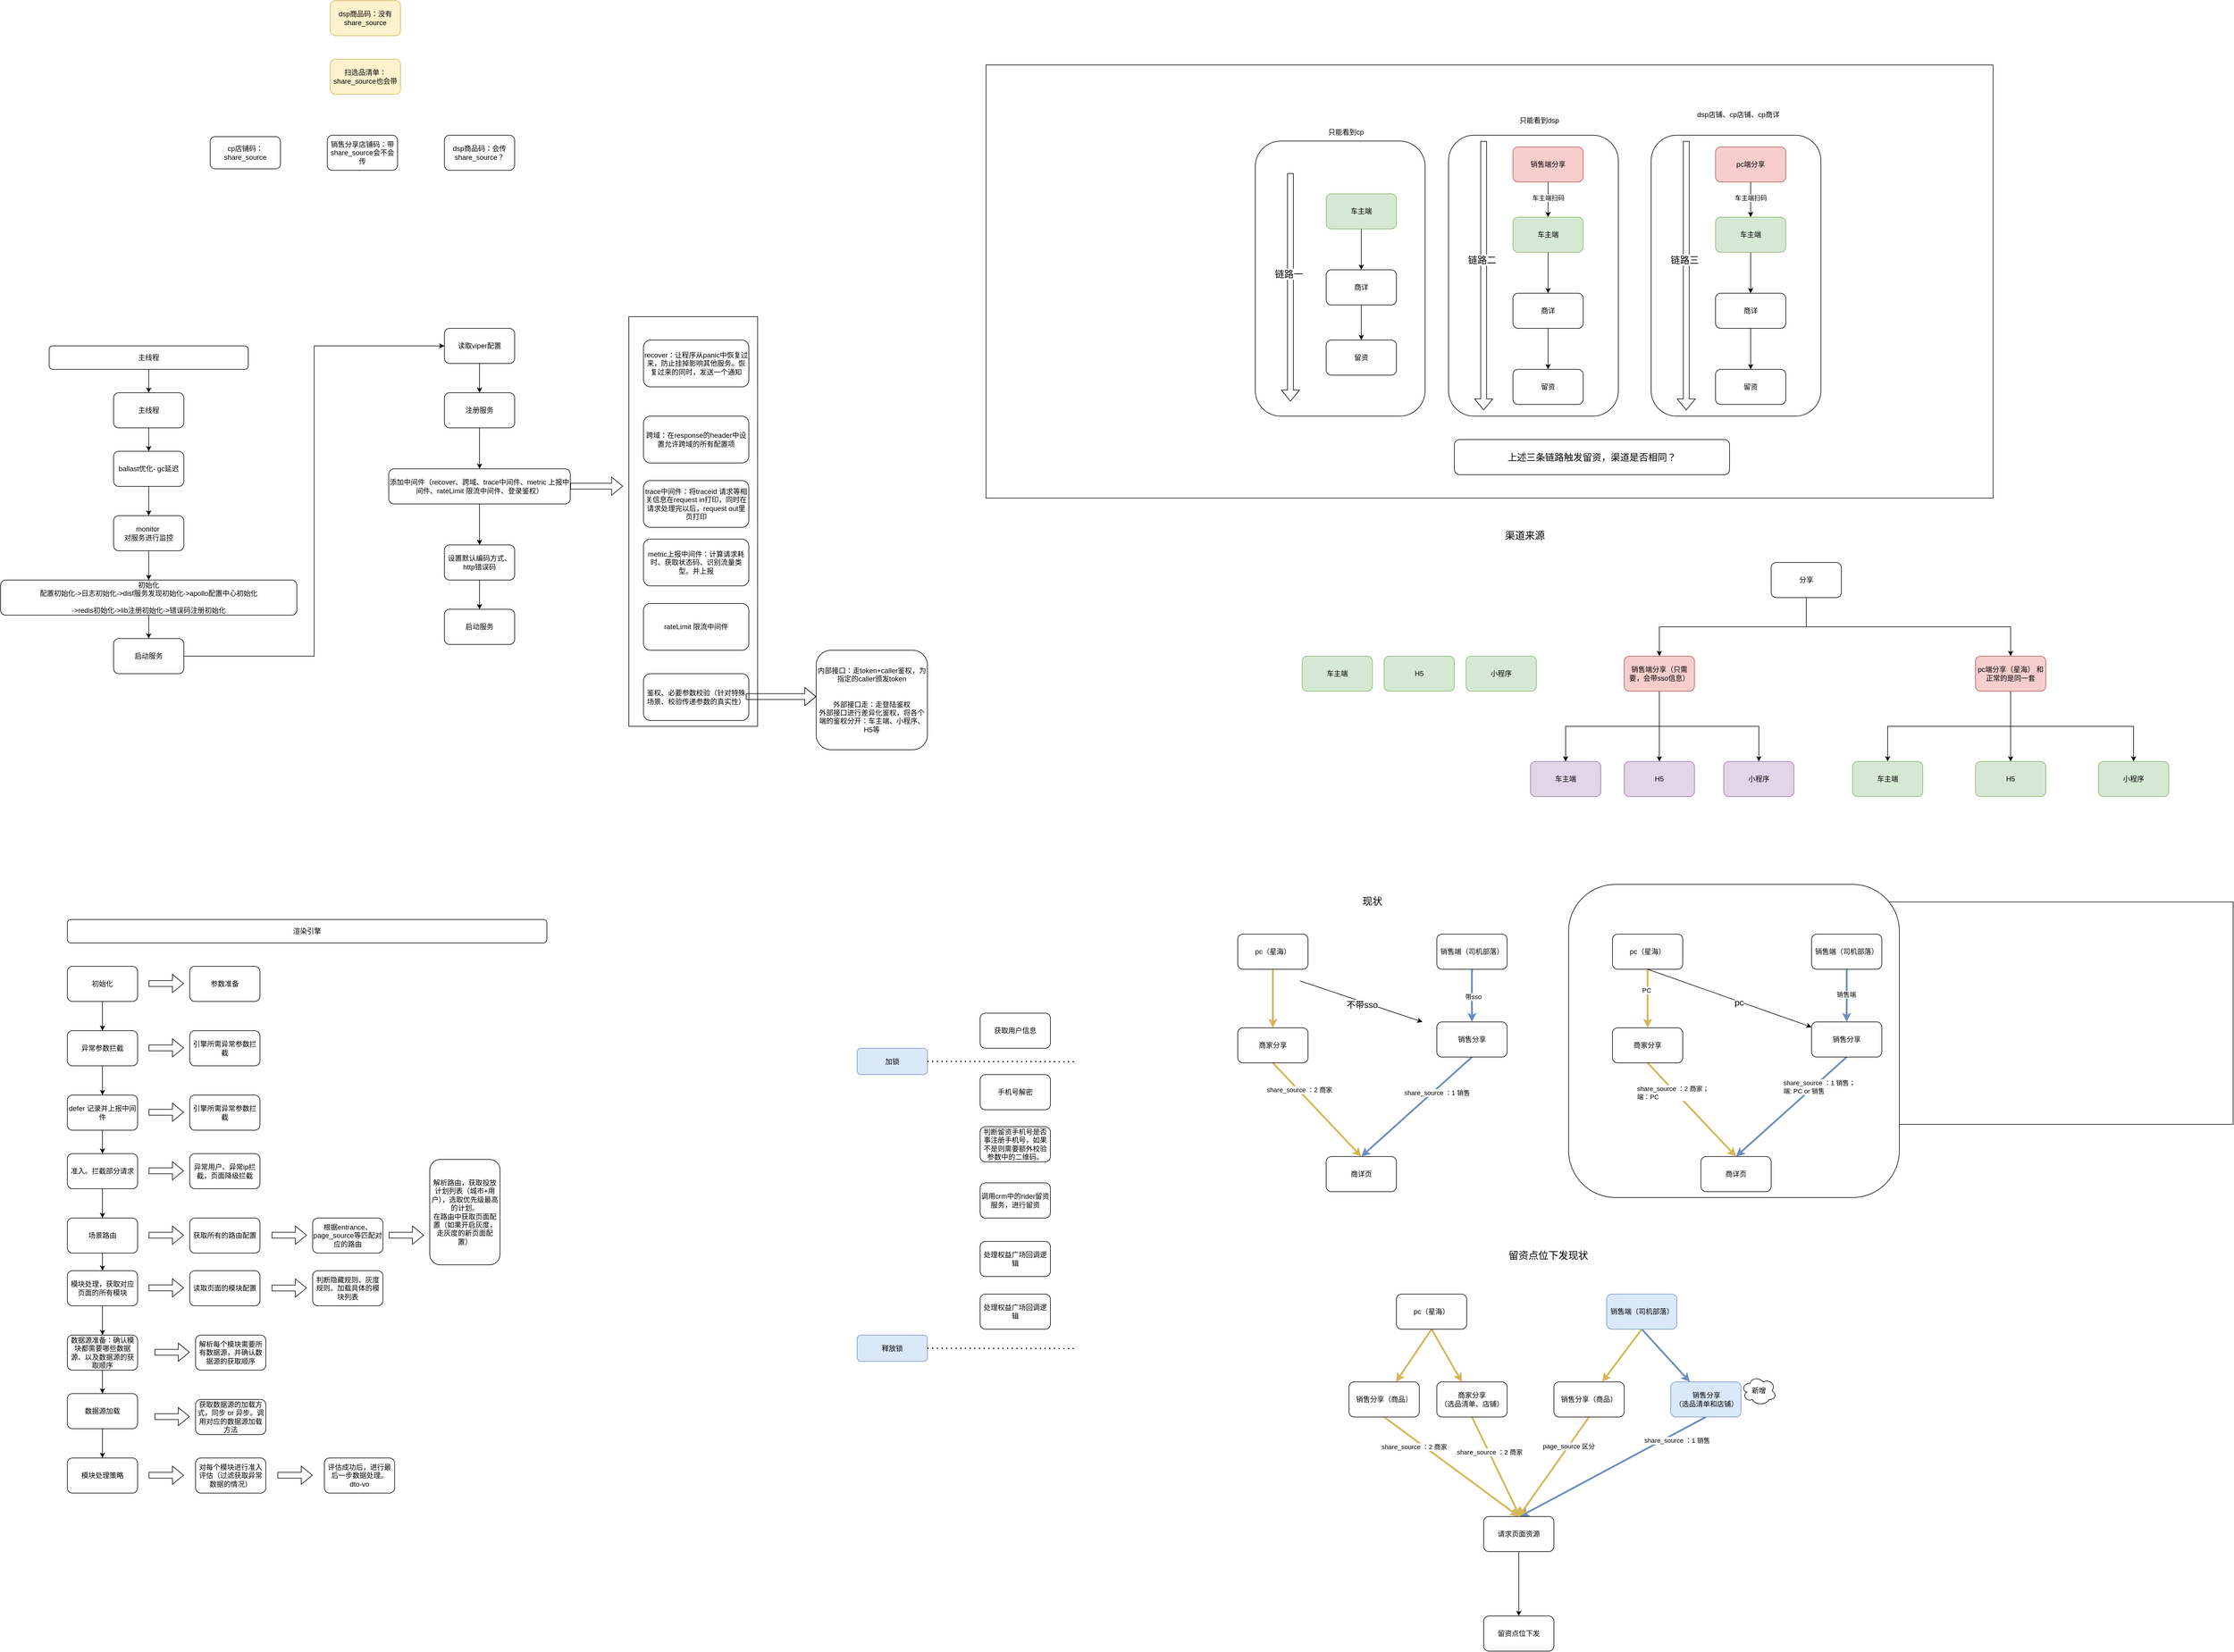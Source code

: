 <mxfile version="24.5.2" type="github">
  <diagram name="第 1 页" id="m2qNsplwGHYHztVNJcIK">
    <mxGraphModel dx="1140" dy="1892" grid="1" gridSize="10" guides="1" tooltips="1" connect="1" arrows="1" fold="1" page="1" pageScale="1" pageWidth="827" pageHeight="1169" math="0" shadow="0">
      <root>
        <mxCell id="0" />
        <mxCell id="1" parent="0" />
        <mxCell id="RBHkO7N98Kv7FP020_PO-78" value="" style="rounded=0;whiteSpace=wrap;html=1;" parent="1" vertex="1">
          <mxGeometry x="1900" y="-120" width="1720" height="740" as="geometry" />
        </mxCell>
        <mxCell id="RBHkO7N98Kv7FP020_PO-65" value="" style="rounded=1;whiteSpace=wrap;html=1;" parent="1" vertex="1">
          <mxGeometry x="2690" width="290" height="480" as="geometry" />
        </mxCell>
        <mxCell id="RBHkO7N98Kv7FP020_PO-64" value="" style="rounded=1;whiteSpace=wrap;html=1;" parent="1" vertex="1">
          <mxGeometry x="2360" y="10" width="290" height="470" as="geometry" />
        </mxCell>
        <mxCell id="RBHkO7N98Kv7FP020_PO-39" value="" style="rounded=0;whiteSpace=wrap;html=1;" parent="1" vertex="1">
          <mxGeometry x="2950" y="1310" width="1080" height="380" as="geometry" />
        </mxCell>
        <mxCell id="RBHkO7N98Kv7FP020_PO-33" value="" style="rounded=1;whiteSpace=wrap;html=1;" parent="1" vertex="1">
          <mxGeometry x="2895" y="1280" width="565" height="535" as="geometry" />
        </mxCell>
        <mxCell id="95k89rPFp5nztIDtfaFW-7" value="" style="rounded=0;whiteSpace=wrap;html=1;" parent="1" vertex="1">
          <mxGeometry x="1290" y="310" width="220" height="700" as="geometry" />
        </mxCell>
        <mxCell id="81ZPTf6w29WsHrpijZJo-10" style="edgeStyle=orthogonalEdgeStyle;rounded=0;orthogonalLoop=1;jettySize=auto;html=1;exitX=0.5;exitY=1;exitDx=0;exitDy=0;" parent="1" source="81ZPTf6w29WsHrpijZJo-3" target="81ZPTf6w29WsHrpijZJo-5" edge="1">
          <mxGeometry relative="1" as="geometry" />
        </mxCell>
        <mxCell id="81ZPTf6w29WsHrpijZJo-3" value="主线程" style="rounded=1;whiteSpace=wrap;html=1;" parent="1" vertex="1">
          <mxGeometry x="300" y="360" width="340" height="40" as="geometry" />
        </mxCell>
        <mxCell id="81ZPTf6w29WsHrpijZJo-12" style="edgeStyle=orthogonalEdgeStyle;rounded=0;orthogonalLoop=1;jettySize=auto;html=1;exitX=0.5;exitY=1;exitDx=0;exitDy=0;entryX=0.5;entryY=0;entryDx=0;entryDy=0;" parent="1" source="81ZPTf6w29WsHrpijZJo-4" target="81ZPTf6w29WsHrpijZJo-7" edge="1">
          <mxGeometry relative="1" as="geometry" />
        </mxCell>
        <mxCell id="81ZPTf6w29WsHrpijZJo-4" value="ballast优化- gc延迟" style="rounded=1;whiteSpace=wrap;html=1;" parent="1" vertex="1">
          <mxGeometry x="410" y="540" width="120" height="60" as="geometry" />
        </mxCell>
        <mxCell id="81ZPTf6w29WsHrpijZJo-11" style="edgeStyle=orthogonalEdgeStyle;rounded=0;orthogonalLoop=1;jettySize=auto;html=1;exitX=0.5;exitY=1;exitDx=0;exitDy=0;entryX=0.5;entryY=0;entryDx=0;entryDy=0;" parent="1" source="81ZPTf6w29WsHrpijZJo-5" target="81ZPTf6w29WsHrpijZJo-4" edge="1">
          <mxGeometry relative="1" as="geometry" />
        </mxCell>
        <mxCell id="81ZPTf6w29WsHrpijZJo-5" value="主线程" style="rounded=1;whiteSpace=wrap;html=1;" parent="1" vertex="1">
          <mxGeometry x="410" y="440" width="120" height="60" as="geometry" />
        </mxCell>
        <mxCell id="81ZPTf6w29WsHrpijZJo-19" style="edgeStyle=orthogonalEdgeStyle;rounded=0;orthogonalLoop=1;jettySize=auto;html=1;exitX=0.5;exitY=1;exitDx=0;exitDy=0;" parent="1" source="81ZPTf6w29WsHrpijZJo-6" target="81ZPTf6w29WsHrpijZJo-15" edge="1">
          <mxGeometry relative="1" as="geometry" />
        </mxCell>
        <mxCell id="81ZPTf6w29WsHrpijZJo-6" value="读取viper配置" style="rounded=1;whiteSpace=wrap;html=1;" parent="1" vertex="1">
          <mxGeometry x="975" y="330" width="120" height="60" as="geometry" />
        </mxCell>
        <mxCell id="81ZPTf6w29WsHrpijZJo-13" style="edgeStyle=orthogonalEdgeStyle;rounded=0;orthogonalLoop=1;jettySize=auto;html=1;exitX=0.5;exitY=1;exitDx=0;exitDy=0;entryX=0.5;entryY=0;entryDx=0;entryDy=0;" parent="1" source="81ZPTf6w29WsHrpijZJo-7" target="81ZPTf6w29WsHrpijZJo-8" edge="1">
          <mxGeometry relative="1" as="geometry" />
        </mxCell>
        <mxCell id="81ZPTf6w29WsHrpijZJo-7" value="monitor&amp;nbsp;&lt;div&gt;对服务进行监控&lt;/div&gt;" style="rounded=1;whiteSpace=wrap;html=1;" parent="1" vertex="1">
          <mxGeometry x="410" y="650" width="120" height="60" as="geometry" />
        </mxCell>
        <mxCell id="81ZPTf6w29WsHrpijZJo-14" style="edgeStyle=orthogonalEdgeStyle;rounded=0;orthogonalLoop=1;jettySize=auto;html=1;exitX=0.5;exitY=1;exitDx=0;exitDy=0;" parent="1" source="81ZPTf6w29WsHrpijZJo-8" target="81ZPTf6w29WsHrpijZJo-9" edge="1">
          <mxGeometry relative="1" as="geometry" />
        </mxCell>
        <mxCell id="81ZPTf6w29WsHrpijZJo-8" value="初始化&lt;div&gt;&lt;div&gt;配置初始化-&amp;gt;日志初始化-&amp;gt;disf服务发现初始化-&amp;gt;apollo配置中心初始化&lt;/div&gt;&lt;div&gt;&amp;nbsp; &amp;nbsp;&amp;nbsp;&lt;/div&gt;&lt;div&gt;-&amp;gt;redis初始化-&amp;gt;lib注册初始化-&amp;gt;错误码注册初始化&lt;/div&gt;&lt;/div&gt;" style="rounded=1;whiteSpace=wrap;html=1;" parent="1" vertex="1">
          <mxGeometry x="217" y="760" width="506" height="60" as="geometry" />
        </mxCell>
        <mxCell id="81ZPTf6w29WsHrpijZJo-18" style="rounded=0;orthogonalLoop=1;jettySize=auto;html=1;exitX=1;exitY=0.5;exitDx=0;exitDy=0;entryX=0;entryY=0.5;entryDx=0;entryDy=0;edgeStyle=orthogonalEdgeStyle;" parent="1" source="81ZPTf6w29WsHrpijZJo-9" target="81ZPTf6w29WsHrpijZJo-6" edge="1">
          <mxGeometry relative="1" as="geometry" />
        </mxCell>
        <mxCell id="81ZPTf6w29WsHrpijZJo-9" value="启动服务" style="rounded=1;whiteSpace=wrap;html=1;" parent="1" vertex="1">
          <mxGeometry x="410" y="860" width="120" height="60" as="geometry" />
        </mxCell>
        <mxCell id="81ZPTf6w29WsHrpijZJo-20" style="edgeStyle=orthogonalEdgeStyle;rounded=0;orthogonalLoop=1;jettySize=auto;html=1;exitX=0.5;exitY=1;exitDx=0;exitDy=0;" parent="1" source="81ZPTf6w29WsHrpijZJo-15" target="81ZPTf6w29WsHrpijZJo-16" edge="1">
          <mxGeometry relative="1" as="geometry" />
        </mxCell>
        <mxCell id="81ZPTf6w29WsHrpijZJo-15" value="注册服务" style="rounded=1;whiteSpace=wrap;html=1;" parent="1" vertex="1">
          <mxGeometry x="975" y="440" width="120" height="60" as="geometry" />
        </mxCell>
        <mxCell id="81ZPTf6w29WsHrpijZJo-21" style="edgeStyle=orthogonalEdgeStyle;rounded=0;orthogonalLoop=1;jettySize=auto;html=1;exitX=0.5;exitY=1;exitDx=0;exitDy=0;entryX=0.5;entryY=0;entryDx=0;entryDy=0;" parent="1" source="81ZPTf6w29WsHrpijZJo-16" target="81ZPTf6w29WsHrpijZJo-17" edge="1">
          <mxGeometry relative="1" as="geometry" />
        </mxCell>
        <mxCell id="81ZPTf6w29WsHrpijZJo-16" value="添加中间件（recover、跨域、trace中间件、metric 上报中间件、rateLimit 限流中间件、登录鉴权）" style="rounded=1;whiteSpace=wrap;html=1;" parent="1" vertex="1">
          <mxGeometry x="880" y="570" width="310" height="60" as="geometry" />
        </mxCell>
        <mxCell id="gUGXTbBGe3uuQuenIkA3-2" style="edgeStyle=orthogonalEdgeStyle;rounded=0;orthogonalLoop=1;jettySize=auto;html=1;exitX=0.5;exitY=1;exitDx=0;exitDy=0;" parent="1" source="81ZPTf6w29WsHrpijZJo-17" target="gUGXTbBGe3uuQuenIkA3-1" edge="1">
          <mxGeometry relative="1" as="geometry" />
        </mxCell>
        <mxCell id="81ZPTf6w29WsHrpijZJo-17" value="设置默认编码方式、http错误码" style="rounded=1;whiteSpace=wrap;html=1;" parent="1" vertex="1">
          <mxGeometry x="975" y="700" width="120" height="60" as="geometry" />
        </mxCell>
        <mxCell id="gUGXTbBGe3uuQuenIkA3-1" value="启动服务" style="rounded=1;whiteSpace=wrap;html=1;" parent="1" vertex="1">
          <mxGeometry x="975" y="810" width="120" height="60" as="geometry" />
        </mxCell>
        <mxCell id="gUGXTbBGe3uuQuenIkA3-3" value="渲染引擎" style="rounded=1;whiteSpace=wrap;html=1;" parent="1" vertex="1">
          <mxGeometry x="331" y="1340" width="819" height="40" as="geometry" />
        </mxCell>
        <mxCell id="gUGXTbBGe3uuQuenIkA3-8" value="" style="shape=flexArrow;endArrow=classic;html=1;rounded=0;" parent="1" edge="1">
          <mxGeometry width="50" height="50" relative="1" as="geometry">
            <mxPoint x="1190" y="599.58" as="sourcePoint" />
            <mxPoint x="1280" y="599.58" as="targetPoint" />
          </mxGeometry>
        </mxCell>
        <mxCell id="gUGXTbBGe3uuQuenIkA3-9" value="recover：让程序从panic中恢复过来，防止挂掉影响其他服务。恢复过来的同时，发送一个通知" style="rounded=1;whiteSpace=wrap;html=1;" parent="1" vertex="1">
          <mxGeometry x="1315" y="350" width="180" height="80" as="geometry" />
        </mxCell>
        <mxCell id="gUGXTbBGe3uuQuenIkA3-10" value="trace中间件：将traceid 请求等相关信息在request in打印，同时在请求处理完以后，request out里页打印" style="rounded=1;whiteSpace=wrap;html=1;" parent="1" vertex="1">
          <mxGeometry x="1315" y="590" width="180" height="80" as="geometry" />
        </mxCell>
        <mxCell id="gUGXTbBGe3uuQuenIkA3-11" value="跨域：在response的header中设置允许跨域的所有配置项" style="rounded=1;whiteSpace=wrap;html=1;" parent="1" vertex="1">
          <mxGeometry x="1315" y="480" width="180" height="80" as="geometry" />
        </mxCell>
        <mxCell id="95k89rPFp5nztIDtfaFW-2" value="metric上报中间件：计算请求耗时、获取状态码、识别流量类型。并上报" style="rounded=1;whiteSpace=wrap;html=1;" parent="1" vertex="1">
          <mxGeometry x="1315" y="690" width="180" height="80" as="geometry" />
        </mxCell>
        <mxCell id="95k89rPFp5nztIDtfaFW-3" value="rateLimit 限流中间件" style="rounded=1;whiteSpace=wrap;html=1;" parent="1" vertex="1">
          <mxGeometry x="1315" y="800" width="180" height="80" as="geometry" />
        </mxCell>
        <mxCell id="95k89rPFp5nztIDtfaFW-4" value="鉴权、必要参数校验（针对特殊场景、校验传递参数的真实性）" style="rounded=1;whiteSpace=wrap;html=1;" parent="1" vertex="1">
          <mxGeometry x="1315" y="920" width="180" height="80" as="geometry" />
        </mxCell>
        <mxCell id="95k89rPFp5nztIDtfaFW-5" value="" style="shape=flexArrow;endArrow=classic;html=1;rounded=0;" parent="1" edge="1">
          <mxGeometry width="50" height="50" relative="1" as="geometry">
            <mxPoint x="1490" y="959.17" as="sourcePoint" />
            <mxPoint x="1610" y="959.17" as="targetPoint" />
            <Array as="points">
              <mxPoint x="1505" y="959.17" />
            </Array>
          </mxGeometry>
        </mxCell>
        <mxCell id="95k89rPFp5nztIDtfaFW-6" value="内部接口：走token+caller鉴权，为指定的caller颁发token&lt;div&gt;&lt;span style=&quot;background-color: initial;&quot;&gt;&lt;br&gt;&lt;/span&gt;&lt;/div&gt;&lt;div&gt;&lt;span style=&quot;background-color: initial;&quot;&gt;&lt;br&gt;&lt;/span&gt;&lt;/div&gt;&lt;div&gt;&lt;span style=&quot;background-color: initial;&quot;&gt;外部接口走：走登陆鉴权&lt;/span&gt;&lt;div&gt;外部接口进行差异化鉴权，将各个端的鉴权分开：车主端、小程序、H5等&lt;/div&gt;&lt;/div&gt;" style="rounded=1;whiteSpace=wrap;html=1;" parent="1" vertex="1">
          <mxGeometry x="1610" y="880" width="190" height="170" as="geometry" />
        </mxCell>
        <mxCell id="95k89rPFp5nztIDtfaFW-16" style="edgeStyle=orthogonalEdgeStyle;rounded=0;orthogonalLoop=1;jettySize=auto;html=1;exitX=0.5;exitY=1;exitDx=0;exitDy=0;" parent="1" source="95k89rPFp5nztIDtfaFW-9" target="95k89rPFp5nztIDtfaFW-10" edge="1">
          <mxGeometry relative="1" as="geometry" />
        </mxCell>
        <mxCell id="95k89rPFp5nztIDtfaFW-9" value="初始化" style="rounded=1;whiteSpace=wrap;html=1;" parent="1" vertex="1">
          <mxGeometry x="331" y="1420" width="120" height="60" as="geometry" />
        </mxCell>
        <mxCell id="95k89rPFp5nztIDtfaFW-17" style="edgeStyle=orthogonalEdgeStyle;rounded=0;orthogonalLoop=1;jettySize=auto;html=1;exitX=0.5;exitY=1;exitDx=0;exitDy=0;" parent="1" source="95k89rPFp5nztIDtfaFW-10" target="95k89rPFp5nztIDtfaFW-11" edge="1">
          <mxGeometry relative="1" as="geometry" />
        </mxCell>
        <mxCell id="95k89rPFp5nztIDtfaFW-10" value="异常参数拦截" style="rounded=1;whiteSpace=wrap;html=1;" parent="1" vertex="1">
          <mxGeometry x="331" y="1530" width="120" height="60" as="geometry" />
        </mxCell>
        <mxCell id="95k89rPFp5nztIDtfaFW-18" style="edgeStyle=orthogonalEdgeStyle;rounded=0;orthogonalLoop=1;jettySize=auto;html=1;exitX=0.5;exitY=1;exitDx=0;exitDy=0;" parent="1" source="95k89rPFp5nztIDtfaFW-11" target="95k89rPFp5nztIDtfaFW-12" edge="1">
          <mxGeometry relative="1" as="geometry" />
        </mxCell>
        <mxCell id="95k89rPFp5nztIDtfaFW-11" value="defer 记录并上报中间件" style="rounded=1;whiteSpace=wrap;html=1;" parent="1" vertex="1">
          <mxGeometry x="331" y="1640" width="120" height="60" as="geometry" />
        </mxCell>
        <mxCell id="95k89rPFp5nztIDtfaFW-19" style="edgeStyle=orthogonalEdgeStyle;rounded=0;orthogonalLoop=1;jettySize=auto;html=1;exitX=0.5;exitY=1;exitDx=0;exitDy=0;" parent="1" source="95k89rPFp5nztIDtfaFW-12" target="95k89rPFp5nztIDtfaFW-13" edge="1">
          <mxGeometry relative="1" as="geometry" />
        </mxCell>
        <mxCell id="95k89rPFp5nztIDtfaFW-12" value="准入。拦截部分请求&lt;span style=&quot;color: rgba(0, 0, 0, 0); font-family: monospace; font-size: 0px; text-align: start; text-wrap: nowrap;&quot;&gt;%3CmxGraphModel%3E%3Croot%3E%3CmxCell%20id%3D%220%22%2F%3E%3CmxCell%20id%3D%221%22%20parent%3D%220%22%2F%3E%3CmxCell%20id%3D%222%22%20value%3D%22defer%20%E8%AE%B0%E5%BD%95%E5%B9%B6%E4%B8%8A%E6%8A%A5%E4%B8%AD%E9%97%B4%E4%BB%B6%22%20style%3D%22rounded%3D1%3BwhiteSpace%3Dwrap%3Bhtml%3D1%3B%22%20vertex%3D%221%22%20parent%3D%221%22%3E%3CmxGeometry%20x%3D%22680%22%20y%3D%221420%22%20width%3D%22120%22%20height%3D%2260%22%20as%3D%22geometry%22%2F%3E%3C%2FmxCell%3E%3C%2Froot%3E%3C%2FmxGraphModel%3E&lt;/span&gt;" style="rounded=1;whiteSpace=wrap;html=1;" parent="1" vertex="1">
          <mxGeometry x="331" y="1740" width="120" height="60" as="geometry" />
        </mxCell>
        <mxCell id="95k89rPFp5nztIDtfaFW-20" style="edgeStyle=orthogonalEdgeStyle;rounded=0;orthogonalLoop=1;jettySize=auto;html=1;exitX=0.5;exitY=1;exitDx=0;exitDy=0;" parent="1" source="95k89rPFp5nztIDtfaFW-13" target="95k89rPFp5nztIDtfaFW-14" edge="1">
          <mxGeometry relative="1" as="geometry" />
        </mxCell>
        <mxCell id="95k89rPFp5nztIDtfaFW-13" value="场景路由" style="rounded=1;whiteSpace=wrap;html=1;" parent="1" vertex="1">
          <mxGeometry x="331" y="1850" width="120" height="60" as="geometry" />
        </mxCell>
        <mxCell id="95k89rPFp5nztIDtfaFW-21" style="edgeStyle=orthogonalEdgeStyle;rounded=0;orthogonalLoop=1;jettySize=auto;html=1;exitX=0.5;exitY=1;exitDx=0;exitDy=0;" parent="1" source="95k89rPFp5nztIDtfaFW-14" target="95k89rPFp5nztIDtfaFW-22" edge="1">
          <mxGeometry relative="1" as="geometry">
            <mxPoint x="391.0" y="2050" as="targetPoint" />
          </mxGeometry>
        </mxCell>
        <mxCell id="95k89rPFp5nztIDtfaFW-14" value="模块处理，获取对应页面的所有模块" style="rounded=1;whiteSpace=wrap;html=1;" parent="1" vertex="1">
          <mxGeometry x="331" y="1940" width="120" height="60" as="geometry" />
        </mxCell>
        <mxCell id="95k89rPFp5nztIDtfaFW-25" style="edgeStyle=orthogonalEdgeStyle;rounded=0;orthogonalLoop=1;jettySize=auto;html=1;exitX=0.5;exitY=1;exitDx=0;exitDy=0;" parent="1" source="95k89rPFp5nztIDtfaFW-22" target="95k89rPFp5nztIDtfaFW-24" edge="1">
          <mxGeometry relative="1" as="geometry" />
        </mxCell>
        <mxCell id="95k89rPFp5nztIDtfaFW-22" value="数据源准备：确认模块都需要哪些数据源、以及数据源的获取顺序" style="rounded=1;whiteSpace=wrap;html=1;" parent="1" vertex="1">
          <mxGeometry x="331" y="2050" width="120" height="60" as="geometry" />
        </mxCell>
        <mxCell id="95k89rPFp5nztIDtfaFW-27" style="edgeStyle=orthogonalEdgeStyle;rounded=0;orthogonalLoop=1;jettySize=auto;html=1;exitX=0.5;exitY=1;exitDx=0;exitDy=0;" parent="1" source="95k89rPFp5nztIDtfaFW-24" target="95k89rPFp5nztIDtfaFW-26" edge="1">
          <mxGeometry relative="1" as="geometry" />
        </mxCell>
        <mxCell id="95k89rPFp5nztIDtfaFW-24" value="数据源加载" style="rounded=1;whiteSpace=wrap;html=1;" parent="1" vertex="1">
          <mxGeometry x="331" y="2150" width="120" height="60" as="geometry" />
        </mxCell>
        <mxCell id="95k89rPFp5nztIDtfaFW-26" value="模块处理策略" style="rounded=1;whiteSpace=wrap;html=1;" parent="1" vertex="1">
          <mxGeometry x="331" y="2260" width="120" height="60" as="geometry" />
        </mxCell>
        <mxCell id="95k89rPFp5nztIDtfaFW-29" value="" style="shape=flexArrow;endArrow=classic;html=1;rounded=0;" parent="1" edge="1">
          <mxGeometry width="50" height="50" relative="1" as="geometry">
            <mxPoint x="470" y="1449.33" as="sourcePoint" />
            <mxPoint x="530" y="1449.33" as="targetPoint" />
          </mxGeometry>
        </mxCell>
        <mxCell id="95k89rPFp5nztIDtfaFW-30" value="参数准备" style="rounded=1;whiteSpace=wrap;html=1;" parent="1" vertex="1">
          <mxGeometry x="540" y="1420" width="120" height="60" as="geometry" />
        </mxCell>
        <mxCell id="95k89rPFp5nztIDtfaFW-31" value="" style="shape=flexArrow;endArrow=classic;html=1;rounded=0;" parent="1" edge="1">
          <mxGeometry width="50" height="50" relative="1" as="geometry">
            <mxPoint x="470" y="1559.33" as="sourcePoint" />
            <mxPoint x="530" y="1559.33" as="targetPoint" />
          </mxGeometry>
        </mxCell>
        <mxCell id="95k89rPFp5nztIDtfaFW-32" value="引擎所需异常参数拦截" style="rounded=1;whiteSpace=wrap;html=1;" parent="1" vertex="1">
          <mxGeometry x="540" y="1530" width="120" height="60" as="geometry" />
        </mxCell>
        <mxCell id="95k89rPFp5nztIDtfaFW-33" value="" style="shape=flexArrow;endArrow=classic;html=1;rounded=0;" parent="1" edge="1">
          <mxGeometry width="50" height="50" relative="1" as="geometry">
            <mxPoint x="470" y="1669.33" as="sourcePoint" />
            <mxPoint x="530" y="1669.33" as="targetPoint" />
          </mxGeometry>
        </mxCell>
        <mxCell id="95k89rPFp5nztIDtfaFW-34" value="引擎所需异常参数拦截" style="rounded=1;whiteSpace=wrap;html=1;" parent="1" vertex="1">
          <mxGeometry x="540" y="1640" width="120" height="60" as="geometry" />
        </mxCell>
        <mxCell id="95k89rPFp5nztIDtfaFW-35" value="" style="shape=flexArrow;endArrow=classic;html=1;rounded=0;" parent="1" edge="1">
          <mxGeometry width="50" height="50" relative="1" as="geometry">
            <mxPoint x="470" y="1769.33" as="sourcePoint" />
            <mxPoint x="530" y="1769.33" as="targetPoint" />
          </mxGeometry>
        </mxCell>
        <mxCell id="95k89rPFp5nztIDtfaFW-36" value="异常用户、异常ip拦截，页面降级拦截" style="rounded=1;whiteSpace=wrap;html=1;" parent="1" vertex="1">
          <mxGeometry x="540" y="1740" width="120" height="60" as="geometry" />
        </mxCell>
        <mxCell id="95k89rPFp5nztIDtfaFW-38" value="" style="shape=flexArrow;endArrow=classic;html=1;rounded=0;" parent="1" edge="1">
          <mxGeometry width="50" height="50" relative="1" as="geometry">
            <mxPoint x="470" y="1879.33" as="sourcePoint" />
            <mxPoint x="530" y="1879.33" as="targetPoint" />
          </mxGeometry>
        </mxCell>
        <mxCell id="95k89rPFp5nztIDtfaFW-39" value="获取所有的路由配置" style="rounded=1;whiteSpace=wrap;html=1;" parent="1" vertex="1">
          <mxGeometry x="540" y="1850" width="120" height="60" as="geometry" />
        </mxCell>
        <mxCell id="95k89rPFp5nztIDtfaFW-41" value="" style="shape=flexArrow;endArrow=classic;html=1;rounded=0;" parent="1" edge="1">
          <mxGeometry width="50" height="50" relative="1" as="geometry">
            <mxPoint x="680" y="1879.33" as="sourcePoint" />
            <mxPoint x="740" y="1879.33" as="targetPoint" />
          </mxGeometry>
        </mxCell>
        <mxCell id="95k89rPFp5nztIDtfaFW-42" value="根据entrance、page_source等匹配对应的路由" style="rounded=1;whiteSpace=wrap;html=1;" parent="1" vertex="1">
          <mxGeometry x="750" y="1850" width="120" height="60" as="geometry" />
        </mxCell>
        <mxCell id="95k89rPFp5nztIDtfaFW-44" value="" style="shape=flexArrow;endArrow=classic;html=1;rounded=0;" parent="1" edge="1">
          <mxGeometry width="50" height="50" relative="1" as="geometry">
            <mxPoint x="880" y="1879.33" as="sourcePoint" />
            <mxPoint x="940" y="1879.33" as="targetPoint" />
          </mxGeometry>
        </mxCell>
        <mxCell id="95k89rPFp5nztIDtfaFW-45" value="解析路由，获取投放计划列表（城市+用户），选取优先级最高的计划。&lt;div&gt;在路由中获取页面配置（如果开启灰度，走灰度的新页面配置）&lt;br&gt;&lt;/div&gt;" style="rounded=1;whiteSpace=wrap;html=1;" parent="1" vertex="1">
          <mxGeometry x="950" y="1750" width="120" height="180" as="geometry" />
        </mxCell>
        <mxCell id="95k89rPFp5nztIDtfaFW-48" value="" style="shape=flexArrow;endArrow=classic;html=1;rounded=0;" parent="1" edge="1">
          <mxGeometry width="50" height="50" relative="1" as="geometry">
            <mxPoint x="470" y="1969.33" as="sourcePoint" />
            <mxPoint x="530" y="1969.33" as="targetPoint" />
          </mxGeometry>
        </mxCell>
        <mxCell id="95k89rPFp5nztIDtfaFW-49" value="读取页面的模块配置" style="rounded=1;whiteSpace=wrap;html=1;" parent="1" vertex="1">
          <mxGeometry x="540" y="1940" width="120" height="60" as="geometry" />
        </mxCell>
        <mxCell id="95k89rPFp5nztIDtfaFW-50" value="判断隐藏规则、灰度规则。加载具体的模块列表" style="rounded=1;whiteSpace=wrap;html=1;" parent="1" vertex="1">
          <mxGeometry x="750" y="1940" width="120" height="60" as="geometry" />
        </mxCell>
        <mxCell id="95k89rPFp5nztIDtfaFW-51" value="" style="shape=flexArrow;endArrow=classic;html=1;rounded=0;" parent="1" edge="1">
          <mxGeometry width="50" height="50" relative="1" as="geometry">
            <mxPoint x="680" y="1969.62" as="sourcePoint" />
            <mxPoint x="740" y="1969.62" as="targetPoint" />
          </mxGeometry>
        </mxCell>
        <mxCell id="95k89rPFp5nztIDtfaFW-54" value="" style="shape=flexArrow;endArrow=classic;html=1;rounded=0;" parent="1" edge="1">
          <mxGeometry width="50" height="50" relative="1" as="geometry">
            <mxPoint x="480" y="2079.33" as="sourcePoint" />
            <mxPoint x="540" y="2079.33" as="targetPoint" />
          </mxGeometry>
        </mxCell>
        <mxCell id="95k89rPFp5nztIDtfaFW-55" value="解析每个模块需要所有数据源，并确认数据源的获取顺序" style="rounded=1;whiteSpace=wrap;html=1;" parent="1" vertex="1">
          <mxGeometry x="550" y="2050" width="120" height="60" as="geometry" />
        </mxCell>
        <mxCell id="95k89rPFp5nztIDtfaFW-57" value="" style="shape=flexArrow;endArrow=classic;html=1;rounded=0;" parent="1" edge="1">
          <mxGeometry width="50" height="50" relative="1" as="geometry">
            <mxPoint x="480" y="2189.33" as="sourcePoint" />
            <mxPoint x="540" y="2189.33" as="targetPoint" />
          </mxGeometry>
        </mxCell>
        <mxCell id="95k89rPFp5nztIDtfaFW-58" value="获取数据源的加载方式，同步 or 异步。调用对应的数据源加载方法" style="rounded=1;whiteSpace=wrap;html=1;" parent="1" vertex="1">
          <mxGeometry x="550" y="2160" width="120" height="60" as="geometry" />
        </mxCell>
        <mxCell id="95k89rPFp5nztIDtfaFW-59" value="对每个模块进行准入评估（过滤获取异常数据的情况）" style="rounded=1;whiteSpace=wrap;html=1;" parent="1" vertex="1">
          <mxGeometry x="550" y="2260" width="120" height="60" as="geometry" />
        </mxCell>
        <mxCell id="95k89rPFp5nztIDtfaFW-60" value="" style="shape=flexArrow;endArrow=classic;html=1;rounded=0;" parent="1" edge="1">
          <mxGeometry width="50" height="50" relative="1" as="geometry">
            <mxPoint x="470" y="2289.47" as="sourcePoint" />
            <mxPoint x="530" y="2289.47" as="targetPoint" />
          </mxGeometry>
        </mxCell>
        <mxCell id="95k89rPFp5nztIDtfaFW-61" value="评估成功后，进行最后一步数据处理。&lt;div&gt;dto-vo&lt;/div&gt;" style="rounded=1;whiteSpace=wrap;html=1;" parent="1" vertex="1">
          <mxGeometry x="770" y="2260" width="120" height="60" as="geometry" />
        </mxCell>
        <mxCell id="95k89rPFp5nztIDtfaFW-62" value="" style="shape=flexArrow;endArrow=classic;html=1;rounded=0;" parent="1" edge="1">
          <mxGeometry width="50" height="50" relative="1" as="geometry">
            <mxPoint x="690" y="2289.47" as="sourcePoint" />
            <mxPoint x="750" y="2289.47" as="targetPoint" />
          </mxGeometry>
        </mxCell>
        <mxCell id="RKi0RXdLV3BBvAYUonXw-1" value="获取用户信息" style="rounded=1;whiteSpace=wrap;html=1;" parent="1" vertex="1">
          <mxGeometry x="1890" y="1500" width="120" height="60" as="geometry" />
        </mxCell>
        <mxCell id="RKi0RXdLV3BBvAYUonXw-2" value="加锁" style="rounded=1;whiteSpace=wrap;html=1;fillColor=#dae8fc;strokeColor=#6c8ebf;" parent="1" vertex="1">
          <mxGeometry x="1680" y="1560" width="120" height="45" as="geometry" />
        </mxCell>
        <mxCell id="RKi0RXdLV3BBvAYUonXw-3" value="手机号解密" style="rounded=1;whiteSpace=wrap;html=1;" parent="1" vertex="1">
          <mxGeometry x="1890" y="1605" width="120" height="60" as="geometry" />
        </mxCell>
        <mxCell id="RKi0RXdLV3BBvAYUonXw-4" value="" style="endArrow=none;dashed=1;html=1;dashPattern=1 3;strokeWidth=2;rounded=0;exitX=1;exitY=0.5;exitDx=0;exitDy=0;" parent="1" source="RKi0RXdLV3BBvAYUonXw-2" edge="1">
          <mxGeometry width="50" height="50" relative="1" as="geometry">
            <mxPoint x="1800" y="1705" as="sourcePoint" />
            <mxPoint x="2050" y="1583" as="targetPoint" />
          </mxGeometry>
        </mxCell>
        <mxCell id="RKi0RXdLV3BBvAYUonXw-5" value="判断留资手机号是否事注册手机号，如果不是则需要额外校验参数中的二维码。" style="rounded=1;whiteSpace=wrap;html=1;" parent="1" vertex="1">
          <mxGeometry x="1890" y="1694" width="120" height="60" as="geometry" />
        </mxCell>
        <mxCell id="RKi0RXdLV3BBvAYUonXw-6" value="调用crm中的rider留资服务，进行留资" style="rounded=1;whiteSpace=wrap;html=1;" parent="1" vertex="1">
          <mxGeometry x="1890" y="1790" width="120" height="60" as="geometry" />
        </mxCell>
        <mxCell id="RKi0RXdLV3BBvAYUonXw-7" value="处理权益广场回调逻辑" style="rounded=1;whiteSpace=wrap;html=1;" parent="1" vertex="1">
          <mxGeometry x="1890" y="1890" width="120" height="60" as="geometry" />
        </mxCell>
        <mxCell id="RKi0RXdLV3BBvAYUonXw-8" value="释放锁" style="rounded=1;whiteSpace=wrap;html=1;fillColor=#dae8fc;strokeColor=#6c8ebf;" parent="1" vertex="1">
          <mxGeometry x="1680" y="2050" width="120" height="45" as="geometry" />
        </mxCell>
        <mxCell id="RKi0RXdLV3BBvAYUonXw-9" value="" style="endArrow=none;dashed=1;html=1;dashPattern=1 3;strokeWidth=2;rounded=0;exitX=1;exitY=0.5;exitDx=0;exitDy=0;" parent="1" source="RKi0RXdLV3BBvAYUonXw-8" edge="1">
          <mxGeometry width="50" height="50" relative="1" as="geometry">
            <mxPoint x="1800" y="2195" as="sourcePoint" />
            <mxPoint x="2050" y="2073" as="targetPoint" />
          </mxGeometry>
        </mxCell>
        <mxCell id="RKi0RXdLV3BBvAYUonXw-10" value="处理权益广场回调逻辑" style="rounded=1;whiteSpace=wrap;html=1;" parent="1" vertex="1">
          <mxGeometry x="1890" y="1980" width="120" height="60" as="geometry" />
        </mxCell>
        <mxCell id="RBHkO7N98Kv7FP020_PO-2" value="商详页" style="rounded=1;whiteSpace=wrap;html=1;" parent="1" vertex="1">
          <mxGeometry x="2481" y="1745" width="120" height="60" as="geometry" />
        </mxCell>
        <mxCell id="RBHkO7N98Kv7FP020_PO-11" style="rounded=0;orthogonalLoop=1;jettySize=auto;html=1;exitX=0.5;exitY=1;exitDx=0;exitDy=0;entryX=0.5;entryY=0;entryDx=0;entryDy=0;strokeWidth=3;fillColor=#fff2cc;strokeColor=#d6b656;" parent="1" source="RBHkO7N98Kv7FP020_PO-4" target="RBHkO7N98Kv7FP020_PO-2" edge="1">
          <mxGeometry relative="1" as="geometry" />
        </mxCell>
        <mxCell id="RBHkO7N98Kv7FP020_PO-13" value="share_source ：2 商家" style="edgeLabel;html=1;align=center;verticalAlign=middle;resizable=0;points=[];" parent="RBHkO7N98Kv7FP020_PO-11" vertex="1" connectable="0">
          <mxGeometry x="-0.425" y="1" relative="1" as="geometry">
            <mxPoint as="offset" />
          </mxGeometry>
        </mxCell>
        <mxCell id="RBHkO7N98Kv7FP020_PO-4" value="商家分享" style="rounded=1;whiteSpace=wrap;html=1;" parent="1" vertex="1">
          <mxGeometry x="2330" y="1525" width="120" height="60" as="geometry" />
        </mxCell>
        <mxCell id="RBHkO7N98Kv7FP020_PO-12" style="rounded=0;orthogonalLoop=1;jettySize=auto;html=1;exitX=0.5;exitY=1;exitDx=0;exitDy=0;entryX=0.5;entryY=0;entryDx=0;entryDy=0;fillColor=#dae8fc;strokeColor=#6c8ebf;strokeWidth=3;" parent="1" source="RBHkO7N98Kv7FP020_PO-5" target="RBHkO7N98Kv7FP020_PO-2" edge="1">
          <mxGeometry relative="1" as="geometry" />
        </mxCell>
        <mxCell id="RBHkO7N98Kv7FP020_PO-14" value="share_source ：1 销售" style="edgeLabel;html=1;align=center;verticalAlign=middle;resizable=0;points=[];" parent="RBHkO7N98Kv7FP020_PO-12" vertex="1" connectable="0">
          <mxGeometry x="-0.14" y="2" relative="1" as="geometry">
            <mxPoint x="20" y="-14" as="offset" />
          </mxGeometry>
        </mxCell>
        <mxCell id="RBHkO7N98Kv7FP020_PO-5" value="销售分享" style="rounded=1;whiteSpace=wrap;html=1;" parent="1" vertex="1">
          <mxGeometry x="2670" y="1515" width="120" height="60" as="geometry" />
        </mxCell>
        <mxCell id="RBHkO7N98Kv7FP020_PO-8" style="rounded=0;orthogonalLoop=1;jettySize=auto;html=1;exitX=0.5;exitY=1;exitDx=0;exitDy=0;fillColor=#fff2cc;strokeColor=#d6b656;strokeWidth=3;" parent="1" source="RBHkO7N98Kv7FP020_PO-6" target="RBHkO7N98Kv7FP020_PO-4" edge="1">
          <mxGeometry relative="1" as="geometry" />
        </mxCell>
        <mxCell id="RBHkO7N98Kv7FP020_PO-9" style="rounded=0;orthogonalLoop=1;jettySize=auto;html=1;exitX=0.5;exitY=1;exitDx=0;exitDy=0;" parent="1" edge="1">
          <mxGeometry relative="1" as="geometry">
            <mxPoint x="2436.5" y="1445" as="sourcePoint" />
            <mxPoint x="2645.5" y="1515" as="targetPoint" />
          </mxGeometry>
        </mxCell>
        <mxCell id="RBHkO7N98Kv7FP020_PO-16" value="&lt;font style=&quot;font-size: 15px;&quot;&gt;不带sso&lt;/font&gt;" style="edgeLabel;html=1;align=center;verticalAlign=middle;resizable=0;points=[];" parent="RBHkO7N98Kv7FP020_PO-9" vertex="1" connectable="0">
          <mxGeometry x="0.112" y="-1" relative="1" as="geometry">
            <mxPoint x="-11" as="offset" />
          </mxGeometry>
        </mxCell>
        <mxCell id="RBHkO7N98Kv7FP020_PO-6" value="pc（星海）" style="rounded=1;whiteSpace=wrap;html=1;" parent="1" vertex="1">
          <mxGeometry x="2330" y="1365" width="120" height="60" as="geometry" />
        </mxCell>
        <mxCell id="RBHkO7N98Kv7FP020_PO-10" style="rounded=0;orthogonalLoop=1;jettySize=auto;html=1;exitX=0.5;exitY=1;exitDx=0;exitDy=0;strokeWidth=3;fillColor=#dae8fc;strokeColor=#6c8ebf;" parent="1" source="RBHkO7N98Kv7FP020_PO-7" target="RBHkO7N98Kv7FP020_PO-5" edge="1">
          <mxGeometry relative="1" as="geometry" />
        </mxCell>
        <mxCell id="RBHkO7N98Kv7FP020_PO-95" value="带sso" style="edgeLabel;html=1;align=center;verticalAlign=middle;resizable=0;points=[];" parent="RBHkO7N98Kv7FP020_PO-10" vertex="1" connectable="0">
          <mxGeometry x="0.044" y="2" relative="1" as="geometry">
            <mxPoint as="offset" />
          </mxGeometry>
        </mxCell>
        <mxCell id="RBHkO7N98Kv7FP020_PO-7" value="销售端（司机部落）" style="rounded=1;whiteSpace=wrap;html=1;" parent="1" vertex="1">
          <mxGeometry x="2670" y="1365" width="120" height="60" as="geometry" />
        </mxCell>
        <mxCell id="RBHkO7N98Kv7FP020_PO-17" value="商详页" style="rounded=1;whiteSpace=wrap;html=1;" parent="1" vertex="1">
          <mxGeometry x="3121" y="1745" width="120" height="60" as="geometry" />
        </mxCell>
        <mxCell id="RBHkO7N98Kv7FP020_PO-18" style="rounded=0;orthogonalLoop=1;jettySize=auto;html=1;exitX=0.5;exitY=1;exitDx=0;exitDy=0;entryX=0.5;entryY=0;entryDx=0;entryDy=0;strokeWidth=3;fillColor=#fff2cc;strokeColor=#d6b656;" parent="1" source="RBHkO7N98Kv7FP020_PO-20" target="RBHkO7N98Kv7FP020_PO-17" edge="1">
          <mxGeometry relative="1" as="geometry" />
        </mxCell>
        <mxCell id="RBHkO7N98Kv7FP020_PO-19" value="share_source ：2 商家；&lt;div&gt;端：PC&lt;/div&gt;" style="edgeLabel;html=1;align=left;verticalAlign=middle;resizable=0;points=[];" parent="RBHkO7N98Kv7FP020_PO-18" vertex="1" connectable="0">
          <mxGeometry x="-0.425" y="1" relative="1" as="geometry">
            <mxPoint x="-64" y="5" as="offset" />
          </mxGeometry>
        </mxCell>
        <mxCell id="RBHkO7N98Kv7FP020_PO-20" value="商家分享" style="rounded=1;whiteSpace=wrap;html=1;" parent="1" vertex="1">
          <mxGeometry x="2970" y="1525" width="120" height="60" as="geometry" />
        </mxCell>
        <mxCell id="RBHkO7N98Kv7FP020_PO-21" style="rounded=0;orthogonalLoop=1;jettySize=auto;html=1;exitX=0.5;exitY=1;exitDx=0;exitDy=0;entryX=0.5;entryY=0;entryDx=0;entryDy=0;fillColor=#dae8fc;strokeColor=#6c8ebf;strokeWidth=3;" parent="1" source="RBHkO7N98Kv7FP020_PO-23" target="RBHkO7N98Kv7FP020_PO-17" edge="1">
          <mxGeometry relative="1" as="geometry" />
        </mxCell>
        <mxCell id="RBHkO7N98Kv7FP020_PO-22" value="share_source ：1 销售；&lt;div&gt;端: PC or 销售&lt;/div&gt;" style="edgeLabel;html=1;align=left;verticalAlign=middle;resizable=0;points=[];" parent="RBHkO7N98Kv7FP020_PO-21" vertex="1" connectable="0">
          <mxGeometry x="-0.14" y="2" relative="1" as="geometry">
            <mxPoint x="-30" y="-24" as="offset" />
          </mxGeometry>
        </mxCell>
        <mxCell id="RBHkO7N98Kv7FP020_PO-23" value="销售分享" style="rounded=1;whiteSpace=wrap;html=1;" parent="1" vertex="1">
          <mxGeometry x="3310" y="1515" width="120" height="60" as="geometry" />
        </mxCell>
        <mxCell id="RBHkO7N98Kv7FP020_PO-24" style="rounded=0;orthogonalLoop=1;jettySize=auto;html=1;exitX=0.5;exitY=1;exitDx=0;exitDy=0;fillColor=#fff2cc;strokeColor=#d6b656;strokeWidth=3;" parent="1" source="RBHkO7N98Kv7FP020_PO-27" target="RBHkO7N98Kv7FP020_PO-20" edge="1">
          <mxGeometry relative="1" as="geometry" />
        </mxCell>
        <mxCell id="RBHkO7N98Kv7FP020_PO-30" value="PC" style="edgeLabel;html=1;align=center;verticalAlign=middle;resizable=0;points=[];" parent="RBHkO7N98Kv7FP020_PO-24" vertex="1" connectable="0">
          <mxGeometry x="-0.292" y="-2" relative="1" as="geometry">
            <mxPoint as="offset" />
          </mxGeometry>
        </mxCell>
        <mxCell id="RBHkO7N98Kv7FP020_PO-25" style="rounded=0;orthogonalLoop=1;jettySize=auto;html=1;exitX=0.5;exitY=1;exitDx=0;exitDy=0;" parent="1" source="RBHkO7N98Kv7FP020_PO-27" target="RBHkO7N98Kv7FP020_PO-23" edge="1">
          <mxGeometry relative="1" as="geometry" />
        </mxCell>
        <mxCell id="RBHkO7N98Kv7FP020_PO-26" value="&lt;span style=&quot;font-size: 15px;&quot;&gt;pc&lt;/span&gt;" style="edgeLabel;html=1;align=center;verticalAlign=middle;resizable=0;points=[];" parent="RBHkO7N98Kv7FP020_PO-25" vertex="1" connectable="0">
          <mxGeometry x="0.112" y="-1" relative="1" as="geometry">
            <mxPoint as="offset" />
          </mxGeometry>
        </mxCell>
        <mxCell id="RBHkO7N98Kv7FP020_PO-27" value="pc（星海）" style="rounded=1;whiteSpace=wrap;html=1;" parent="1" vertex="1">
          <mxGeometry x="2970" y="1365" width="120" height="60" as="geometry" />
        </mxCell>
        <mxCell id="RBHkO7N98Kv7FP020_PO-28" style="rounded=0;orthogonalLoop=1;jettySize=auto;html=1;exitX=0.5;exitY=1;exitDx=0;exitDy=0;strokeWidth=3;fillColor=#dae8fc;strokeColor=#6c8ebf;" parent="1" source="RBHkO7N98Kv7FP020_PO-29" target="RBHkO7N98Kv7FP020_PO-23" edge="1">
          <mxGeometry relative="1" as="geometry" />
        </mxCell>
        <mxCell id="RBHkO7N98Kv7FP020_PO-31" value="销售端" style="edgeLabel;html=1;align=center;verticalAlign=middle;resizable=0;points=[];" parent="RBHkO7N98Kv7FP020_PO-28" vertex="1" connectable="0">
          <mxGeometry x="-0.053" y="-1" relative="1" as="geometry">
            <mxPoint as="offset" />
          </mxGeometry>
        </mxCell>
        <mxCell id="RBHkO7N98Kv7FP020_PO-29" value="销售端（司机部落）" style="rounded=1;whiteSpace=wrap;html=1;" parent="1" vertex="1">
          <mxGeometry x="3310" y="1365" width="120" height="60" as="geometry" />
        </mxCell>
        <mxCell id="RBHkO7N98Kv7FP020_PO-34" value="&lt;font style=&quot;font-size: 17px;&quot;&gt;现状&lt;/font&gt;" style="text;html=1;align=center;verticalAlign=middle;whiteSpace=wrap;rounded=0;" parent="1" vertex="1">
          <mxGeometry x="2440" y="1295" width="240" height="30" as="geometry" />
        </mxCell>
        <mxCell id="RBHkO7N98Kv7FP020_PO-35" value="车主端" style="rounded=1;whiteSpace=wrap;html=1;fillColor=#d5e8d4;strokeColor=#82b366;" parent="1" vertex="1">
          <mxGeometry x="2440" y="890" width="120" height="60" as="geometry" />
        </mxCell>
        <mxCell id="RBHkO7N98Kv7FP020_PO-36" value="H5" style="rounded=1;whiteSpace=wrap;html=1;fillColor=#d5e8d4;strokeColor=#82b366;" parent="1" vertex="1">
          <mxGeometry x="2580" y="890" width="120" height="60" as="geometry" />
        </mxCell>
        <mxCell id="RBHkO7N98Kv7FP020_PO-37" value="小程序" style="rounded=1;whiteSpace=wrap;html=1;fillColor=#d5e8d4;strokeColor=#82b366;" parent="1" vertex="1">
          <mxGeometry x="2720" y="890" width="120" height="60" as="geometry" />
        </mxCell>
        <mxCell id="RBHkO7N98Kv7FP020_PO-85" style="edgeStyle=orthogonalEdgeStyle;rounded=0;orthogonalLoop=1;jettySize=auto;html=1;exitX=0.5;exitY=1;exitDx=0;exitDy=0;" parent="1" source="RBHkO7N98Kv7FP020_PO-38" target="RBHkO7N98Kv7FP020_PO-79" edge="1">
          <mxGeometry relative="1" as="geometry" />
        </mxCell>
        <mxCell id="RBHkO7N98Kv7FP020_PO-86" style="edgeStyle=orthogonalEdgeStyle;rounded=0;orthogonalLoop=1;jettySize=auto;html=1;exitX=0.5;exitY=1;exitDx=0;exitDy=0;" parent="1" source="RBHkO7N98Kv7FP020_PO-38" target="RBHkO7N98Kv7FP020_PO-81" edge="1">
          <mxGeometry relative="1" as="geometry" />
        </mxCell>
        <mxCell id="RBHkO7N98Kv7FP020_PO-96" style="edgeStyle=orthogonalEdgeStyle;rounded=0;orthogonalLoop=1;jettySize=auto;html=1;exitX=0.5;exitY=1;exitDx=0;exitDy=0;" parent="1" source="RBHkO7N98Kv7FP020_PO-38" target="RBHkO7N98Kv7FP020_PO-80" edge="1">
          <mxGeometry relative="1" as="geometry" />
        </mxCell>
        <mxCell id="RBHkO7N98Kv7FP020_PO-38" value="销售端分享（只需要，会带sso信息）" style="rounded=1;whiteSpace=wrap;html=1;fillColor=#f8cecc;strokeColor=#b85450;" parent="1" vertex="1">
          <mxGeometry x="2990" y="890" width="120" height="60" as="geometry" />
        </mxCell>
        <mxCell id="RBHkO7N98Kv7FP020_PO-90" style="edgeStyle=orthogonalEdgeStyle;rounded=0;orthogonalLoop=1;jettySize=auto;html=1;exitX=0.5;exitY=1;exitDx=0;exitDy=0;" parent="1" source="RBHkO7N98Kv7FP020_PO-40" target="RBHkO7N98Kv7FP020_PO-87" edge="1">
          <mxGeometry relative="1" as="geometry" />
        </mxCell>
        <mxCell id="RBHkO7N98Kv7FP020_PO-91" style="edgeStyle=orthogonalEdgeStyle;rounded=0;orthogonalLoop=1;jettySize=auto;html=1;exitX=0.5;exitY=1;exitDx=0;exitDy=0;" parent="1" source="RBHkO7N98Kv7FP020_PO-40" target="RBHkO7N98Kv7FP020_PO-88" edge="1">
          <mxGeometry relative="1" as="geometry" />
        </mxCell>
        <mxCell id="RBHkO7N98Kv7FP020_PO-92" style="edgeStyle=orthogonalEdgeStyle;rounded=0;orthogonalLoop=1;jettySize=auto;html=1;exitX=0.5;exitY=1;exitDx=0;exitDy=0;" parent="1" source="RBHkO7N98Kv7FP020_PO-40" target="RBHkO7N98Kv7FP020_PO-89" edge="1">
          <mxGeometry relative="1" as="geometry" />
        </mxCell>
        <mxCell id="RBHkO7N98Kv7FP020_PO-40" value="pc端分享（星海） 和正常的是同一套" style="rounded=1;whiteSpace=wrap;html=1;fillColor=#f8cecc;strokeColor=#b85450;" parent="1" vertex="1">
          <mxGeometry x="3590" y="890" width="120" height="60" as="geometry" />
        </mxCell>
        <mxCell id="RBHkO7N98Kv7FP020_PO-41" value="&lt;font style=&quot;font-size: 17px;&quot;&gt;渠道来源&lt;/font&gt;" style="text;html=1;align=center;verticalAlign=middle;whiteSpace=wrap;rounded=0;" parent="1" vertex="1">
          <mxGeometry x="2735.5" y="670" width="169" height="30" as="geometry" />
        </mxCell>
        <mxCell id="RBHkO7N98Kv7FP020_PO-44" style="edgeStyle=orthogonalEdgeStyle;rounded=0;orthogonalLoop=1;jettySize=auto;html=1;exitX=0.5;exitY=1;exitDx=0;exitDy=0;" parent="1" source="RBHkO7N98Kv7FP020_PO-43" target="RBHkO7N98Kv7FP020_PO-38" edge="1">
          <mxGeometry relative="1" as="geometry" />
        </mxCell>
        <mxCell id="RBHkO7N98Kv7FP020_PO-45" style="edgeStyle=orthogonalEdgeStyle;rounded=0;orthogonalLoop=1;jettySize=auto;html=1;exitX=0.5;exitY=1;exitDx=0;exitDy=0;" parent="1" source="RBHkO7N98Kv7FP020_PO-43" target="RBHkO7N98Kv7FP020_PO-40" edge="1">
          <mxGeometry relative="1" as="geometry" />
        </mxCell>
        <mxCell id="RBHkO7N98Kv7FP020_PO-43" value="分享" style="rounded=1;whiteSpace=wrap;html=1;" parent="1" vertex="1">
          <mxGeometry x="3241" y="730" width="120" height="60" as="geometry" />
        </mxCell>
        <mxCell id="RBHkO7N98Kv7FP020_PO-52" style="edgeStyle=orthogonalEdgeStyle;rounded=0;orthogonalLoop=1;jettySize=auto;html=1;exitX=0.5;exitY=1;exitDx=0;exitDy=0;" parent="1" source="RBHkO7N98Kv7FP020_PO-46" target="RBHkO7N98Kv7FP020_PO-51" edge="1">
          <mxGeometry relative="1" as="geometry" />
        </mxCell>
        <mxCell id="RBHkO7N98Kv7FP020_PO-46" value="车主端" style="rounded=1;whiteSpace=wrap;html=1;fillColor=#d5e8d4;strokeColor=#82b366;" parent="1" vertex="1">
          <mxGeometry x="2481" y="100" width="120" height="60" as="geometry" />
        </mxCell>
        <mxCell id="RBHkO7N98Kv7FP020_PO-49" value="" style="edgeStyle=orthogonalEdgeStyle;rounded=0;orthogonalLoop=1;jettySize=auto;html=1;exitX=0.5;exitY=1;exitDx=0;exitDy=0;" parent="1" source="RBHkO7N98Kv7FP020_PO-47" target="RBHkO7N98Kv7FP020_PO-48" edge="1">
          <mxGeometry relative="1" as="geometry">
            <mxPoint as="offset" />
          </mxGeometry>
        </mxCell>
        <mxCell id="RBHkO7N98Kv7FP020_PO-50" value="车主端扫码" style="edgeLabel;html=1;align=center;verticalAlign=middle;resizable=0;points=[];" parent="RBHkO7N98Kv7FP020_PO-49" vertex="1" connectable="0">
          <mxGeometry x="-0.336" y="-1" relative="1" as="geometry">
            <mxPoint x="1" y="7" as="offset" />
          </mxGeometry>
        </mxCell>
        <mxCell id="RBHkO7N98Kv7FP020_PO-47" value="销售端分享" style="rounded=1;whiteSpace=wrap;html=1;fillColor=#f8cecc;strokeColor=#b85450;" parent="1" vertex="1">
          <mxGeometry x="2800" y="20" width="120" height="60" as="geometry" />
        </mxCell>
        <mxCell id="RBHkO7N98Kv7FP020_PO-54" style="edgeStyle=orthogonalEdgeStyle;rounded=0;orthogonalLoop=1;jettySize=auto;html=1;exitX=0.5;exitY=1;exitDx=0;exitDy=0;" parent="1" source="RBHkO7N98Kv7FP020_PO-48" target="RBHkO7N98Kv7FP020_PO-53" edge="1">
          <mxGeometry relative="1" as="geometry" />
        </mxCell>
        <mxCell id="RBHkO7N98Kv7FP020_PO-48" value="车主端" style="rounded=1;whiteSpace=wrap;html=1;fillColor=#d5e8d4;strokeColor=#82b366;" parent="1" vertex="1">
          <mxGeometry x="2800" y="140" width="120" height="60" as="geometry" />
        </mxCell>
        <mxCell id="RBHkO7N98Kv7FP020_PO-56" style="edgeStyle=orthogonalEdgeStyle;rounded=0;orthogonalLoop=1;jettySize=auto;html=1;exitX=0.5;exitY=1;exitDx=0;exitDy=0;" parent="1" source="RBHkO7N98Kv7FP020_PO-51" target="RBHkO7N98Kv7FP020_PO-55" edge="1">
          <mxGeometry relative="1" as="geometry" />
        </mxCell>
        <mxCell id="RBHkO7N98Kv7FP020_PO-51" value="商详" style="rounded=1;whiteSpace=wrap;html=1;" parent="1" vertex="1">
          <mxGeometry x="2481" y="230" width="120" height="60" as="geometry" />
        </mxCell>
        <mxCell id="RBHkO7N98Kv7FP020_PO-58" style="edgeStyle=orthogonalEdgeStyle;rounded=0;orthogonalLoop=1;jettySize=auto;html=1;exitX=0.5;exitY=1;exitDx=0;exitDy=0;" parent="1" source="RBHkO7N98Kv7FP020_PO-53" target="RBHkO7N98Kv7FP020_PO-57" edge="1">
          <mxGeometry relative="1" as="geometry" />
        </mxCell>
        <mxCell id="RBHkO7N98Kv7FP020_PO-53" value="商详" style="rounded=1;whiteSpace=wrap;html=1;" parent="1" vertex="1">
          <mxGeometry x="2800" y="270" width="120" height="60" as="geometry" />
        </mxCell>
        <mxCell id="RBHkO7N98Kv7FP020_PO-55" value="留资" style="rounded=1;whiteSpace=wrap;html=1;" parent="1" vertex="1">
          <mxGeometry x="2481" y="350" width="120" height="60" as="geometry" />
        </mxCell>
        <mxCell id="RBHkO7N98Kv7FP020_PO-57" value="留资" style="rounded=1;whiteSpace=wrap;html=1;" parent="1" vertex="1">
          <mxGeometry x="2800" y="400" width="120" height="60" as="geometry" />
        </mxCell>
        <mxCell id="RBHkO7N98Kv7FP020_PO-59" value="" style="shape=flexArrow;endArrow=classic;html=1;rounded=0;" parent="1" edge="1">
          <mxGeometry width="50" height="50" relative="1" as="geometry">
            <mxPoint x="2420" y="65" as="sourcePoint" />
            <mxPoint x="2420" y="455" as="targetPoint" />
          </mxGeometry>
        </mxCell>
        <mxCell id="RBHkO7N98Kv7FP020_PO-61" value="&lt;font style=&quot;font-size: 16px;&quot;&gt;链路一&lt;/font&gt;" style="edgeLabel;html=1;align=center;verticalAlign=middle;resizable=0;points=[];" parent="RBHkO7N98Kv7FP020_PO-59" vertex="1" connectable="0">
          <mxGeometry x="-0.12" y="-3" relative="1" as="geometry">
            <mxPoint as="offset" />
          </mxGeometry>
        </mxCell>
        <mxCell id="RBHkO7N98Kv7FP020_PO-62" value="" style="shape=flexArrow;endArrow=classic;html=1;rounded=0;" parent="1" edge="1">
          <mxGeometry width="50" height="50" relative="1" as="geometry">
            <mxPoint x="2750" y="10" as="sourcePoint" />
            <mxPoint x="2750" y="470" as="targetPoint" />
          </mxGeometry>
        </mxCell>
        <mxCell id="RBHkO7N98Kv7FP020_PO-63" value="&lt;font style=&quot;font-size: 16px;&quot;&gt;链路二&lt;/font&gt;" style="edgeLabel;html=1;align=center;verticalAlign=middle;resizable=0;points=[];" parent="RBHkO7N98Kv7FP020_PO-62" vertex="1" connectable="0">
          <mxGeometry x="-0.12" y="-3" relative="1" as="geometry">
            <mxPoint as="offset" />
          </mxGeometry>
        </mxCell>
        <mxCell id="RBHkO7N98Kv7FP020_PO-66" value="" style="rounded=1;whiteSpace=wrap;html=1;" parent="1" vertex="1">
          <mxGeometry x="3036" width="290" height="480" as="geometry" />
        </mxCell>
        <mxCell id="RBHkO7N98Kv7FP020_PO-67" value="" style="edgeStyle=orthogonalEdgeStyle;rounded=0;orthogonalLoop=1;jettySize=auto;html=1;exitX=0.5;exitY=1;exitDx=0;exitDy=0;" parent="1" source="RBHkO7N98Kv7FP020_PO-69" target="RBHkO7N98Kv7FP020_PO-71" edge="1">
          <mxGeometry relative="1" as="geometry">
            <mxPoint as="offset" />
          </mxGeometry>
        </mxCell>
        <mxCell id="RBHkO7N98Kv7FP020_PO-68" value="车主端扫码" style="edgeLabel;html=1;align=center;verticalAlign=middle;resizable=0;points=[];" parent="RBHkO7N98Kv7FP020_PO-67" vertex="1" connectable="0">
          <mxGeometry x="-0.336" y="-1" relative="1" as="geometry">
            <mxPoint x="1" y="7" as="offset" />
          </mxGeometry>
        </mxCell>
        <mxCell id="RBHkO7N98Kv7FP020_PO-69" value="pc端分享" style="rounded=1;whiteSpace=wrap;html=1;fillColor=#f8cecc;strokeColor=#b85450;" parent="1" vertex="1">
          <mxGeometry x="3146" y="20" width="120" height="60" as="geometry" />
        </mxCell>
        <mxCell id="RBHkO7N98Kv7FP020_PO-70" style="edgeStyle=orthogonalEdgeStyle;rounded=0;orthogonalLoop=1;jettySize=auto;html=1;exitX=0.5;exitY=1;exitDx=0;exitDy=0;" parent="1" source="RBHkO7N98Kv7FP020_PO-71" target="RBHkO7N98Kv7FP020_PO-73" edge="1">
          <mxGeometry relative="1" as="geometry" />
        </mxCell>
        <mxCell id="RBHkO7N98Kv7FP020_PO-71" value="车主端" style="rounded=1;whiteSpace=wrap;html=1;fillColor=#d5e8d4;strokeColor=#82b366;" parent="1" vertex="1">
          <mxGeometry x="3146" y="140" width="120" height="60" as="geometry" />
        </mxCell>
        <mxCell id="RBHkO7N98Kv7FP020_PO-72" style="edgeStyle=orthogonalEdgeStyle;rounded=0;orthogonalLoop=1;jettySize=auto;html=1;exitX=0.5;exitY=1;exitDx=0;exitDy=0;" parent="1" source="RBHkO7N98Kv7FP020_PO-73" target="RBHkO7N98Kv7FP020_PO-74" edge="1">
          <mxGeometry relative="1" as="geometry" />
        </mxCell>
        <mxCell id="RBHkO7N98Kv7FP020_PO-73" value="商详" style="rounded=1;whiteSpace=wrap;html=1;" parent="1" vertex="1">
          <mxGeometry x="3146" y="270" width="120" height="60" as="geometry" />
        </mxCell>
        <mxCell id="RBHkO7N98Kv7FP020_PO-74" value="留资" style="rounded=1;whiteSpace=wrap;html=1;" parent="1" vertex="1">
          <mxGeometry x="3146" y="400" width="120" height="60" as="geometry" />
        </mxCell>
        <mxCell id="RBHkO7N98Kv7FP020_PO-75" value="" style="shape=flexArrow;endArrow=classic;html=1;rounded=0;" parent="1" edge="1">
          <mxGeometry width="50" height="50" relative="1" as="geometry">
            <mxPoint x="3096" y="10" as="sourcePoint" />
            <mxPoint x="3096" y="470" as="targetPoint" />
          </mxGeometry>
        </mxCell>
        <mxCell id="RBHkO7N98Kv7FP020_PO-76" value="&lt;font style=&quot;font-size: 16px;&quot;&gt;链路三&lt;/font&gt;" style="edgeLabel;html=1;align=center;verticalAlign=middle;resizable=0;points=[];" parent="RBHkO7N98Kv7FP020_PO-75" vertex="1" connectable="0">
          <mxGeometry x="-0.12" y="-3" relative="1" as="geometry">
            <mxPoint as="offset" />
          </mxGeometry>
        </mxCell>
        <mxCell id="RBHkO7N98Kv7FP020_PO-77" value="&lt;font style=&quot;font-size: 16px;&quot;&gt;上述三条链路触发留资，渠道是否相同？&lt;/font&gt;" style="rounded=1;whiteSpace=wrap;html=1;" parent="1" vertex="1">
          <mxGeometry x="2700" y="520" width="470" height="60" as="geometry" />
        </mxCell>
        <mxCell id="RBHkO7N98Kv7FP020_PO-79" value="车主端" style="rounded=1;whiteSpace=wrap;html=1;fillColor=#e1d5e7;strokeColor=#9673a6;" parent="1" vertex="1">
          <mxGeometry x="2830" y="1070" width="120" height="60" as="geometry" />
        </mxCell>
        <mxCell id="RBHkO7N98Kv7FP020_PO-80" value="H5" style="rounded=1;whiteSpace=wrap;html=1;fillColor=#e1d5e7;strokeColor=#9673a6;" parent="1" vertex="1">
          <mxGeometry x="2990" y="1070" width="120" height="60" as="geometry" />
        </mxCell>
        <mxCell id="RBHkO7N98Kv7FP020_PO-81" value="小程序" style="rounded=1;whiteSpace=wrap;html=1;fillColor=#e1d5e7;strokeColor=#9673a6;" parent="1" vertex="1">
          <mxGeometry x="3160" y="1070" width="120" height="60" as="geometry" />
        </mxCell>
        <mxCell id="RBHkO7N98Kv7FP020_PO-82" value="只能看到cp" style="text;html=1;align=center;verticalAlign=middle;whiteSpace=wrap;rounded=0;" parent="1" vertex="1">
          <mxGeometry x="2450" y="-20" width="130" height="30" as="geometry" />
        </mxCell>
        <mxCell id="RBHkO7N98Kv7FP020_PO-83" value="只能看到dsp" style="text;html=1;align=center;verticalAlign=middle;whiteSpace=wrap;rounded=0;" parent="1" vertex="1">
          <mxGeometry x="2760" y="-50" width="170" height="50" as="geometry" />
        </mxCell>
        <mxCell id="RBHkO7N98Kv7FP020_PO-84" value="dsp店铺、cp店铺、cp商详" style="text;html=1;align=center;verticalAlign=middle;whiteSpace=wrap;rounded=0;" parent="1" vertex="1">
          <mxGeometry x="3100" y="-60" width="170" height="50" as="geometry" />
        </mxCell>
        <mxCell id="RBHkO7N98Kv7FP020_PO-87" value="车主端" style="rounded=1;whiteSpace=wrap;html=1;fillColor=#d5e8d4;strokeColor=#82b366;" parent="1" vertex="1">
          <mxGeometry x="3380" y="1070" width="120" height="60" as="geometry" />
        </mxCell>
        <mxCell id="RBHkO7N98Kv7FP020_PO-88" value="H5" style="rounded=1;whiteSpace=wrap;html=1;fillColor=#d5e8d4;strokeColor=#82b366;" parent="1" vertex="1">
          <mxGeometry x="3590" y="1070" width="120" height="60" as="geometry" />
        </mxCell>
        <mxCell id="RBHkO7N98Kv7FP020_PO-89" value="小程序" style="rounded=1;whiteSpace=wrap;html=1;fillColor=#d5e8d4;strokeColor=#82b366;" parent="1" vertex="1">
          <mxGeometry x="3800" y="1070" width="120" height="60" as="geometry" />
        </mxCell>
        <mxCell id="_D6WZT6I1Ssd6pBdms9F-2" value="cp店铺码：share_source" style="rounded=1;whiteSpace=wrap;html=1;" parent="1" vertex="1">
          <mxGeometry x="575" y="2.5" width="120" height="55" as="geometry" />
        </mxCell>
        <mxCell id="_D6WZT6I1Ssd6pBdms9F-3" value="dsp商品码：没有share_source" style="rounded=1;whiteSpace=wrap;html=1;fillColor=#fff2cc;strokeColor=#d6b656;" parent="1" vertex="1">
          <mxGeometry x="780" y="-230" width="120" height="60" as="geometry" />
        </mxCell>
        <mxCell id="_D6WZT6I1Ssd6pBdms9F-4" value="dsp商品码：会传share_source？" style="rounded=1;whiteSpace=wrap;html=1;" parent="1" vertex="1">
          <mxGeometry x="975" width="120" height="60" as="geometry" />
        </mxCell>
        <mxCell id="_D6WZT6I1Ssd6pBdms9F-5" value="销售分享店铺码：带share_source会不会传" style="rounded=1;whiteSpace=wrap;html=1;" parent="1" vertex="1">
          <mxGeometry x="775" width="120" height="60" as="geometry" />
        </mxCell>
        <mxCell id="_D6WZT6I1Ssd6pBdms9F-6" value="扫选品清单：share_source也会带" style="rounded=1;whiteSpace=wrap;html=1;fillColor=#fff2cc;strokeColor=#d6b656;" parent="1" vertex="1">
          <mxGeometry x="780" y="-130" width="120" height="60" as="geometry" />
        </mxCell>
        <mxCell id="g-PupdWWcY-JRHO1-Mhw-2" style="rounded=0;orthogonalLoop=1;jettySize=auto;html=1;exitX=0.5;exitY=1;exitDx=0;exitDy=0;entryX=0.5;entryY=0;entryDx=0;entryDy=0;strokeWidth=3;fillColor=#fff2cc;strokeColor=#d6b656;" edge="1" parent="1" source="g-PupdWWcY-JRHO1-Mhw-4">
          <mxGeometry relative="1" as="geometry">
            <mxPoint x="2812" y="2360" as="targetPoint" />
          </mxGeometry>
        </mxCell>
        <mxCell id="g-PupdWWcY-JRHO1-Mhw-3" value="share_source ：2 商家" style="edgeLabel;html=1;align=center;verticalAlign=middle;resizable=0;points=[];" vertex="1" connectable="0" parent="g-PupdWWcY-JRHO1-Mhw-2">
          <mxGeometry x="-0.425" y="1" relative="1" as="geometry">
            <mxPoint x="5" y="11" as="offset" />
          </mxGeometry>
        </mxCell>
        <mxCell id="g-PupdWWcY-JRHO1-Mhw-4" value="商家分享&lt;div&gt;（选品清单、店铺）&lt;/div&gt;" style="rounded=1;whiteSpace=wrap;html=1;" vertex="1" parent="1">
          <mxGeometry x="2670" y="2130" width="120" height="60" as="geometry" />
        </mxCell>
        <mxCell id="g-PupdWWcY-JRHO1-Mhw-5" style="rounded=0;orthogonalLoop=1;jettySize=auto;html=1;exitX=0.5;exitY=1;exitDx=0;exitDy=0;entryX=0.5;entryY=0;entryDx=0;entryDy=0;fillColor=#dae8fc;strokeColor=#6c8ebf;strokeWidth=3;" edge="1" parent="1" source="g-PupdWWcY-JRHO1-Mhw-7">
          <mxGeometry relative="1" as="geometry">
            <mxPoint x="2812" y="2360" as="targetPoint" />
          </mxGeometry>
        </mxCell>
        <mxCell id="g-PupdWWcY-JRHO1-Mhw-6" value="share_source ：1 销售" style="edgeLabel;html=1;align=center;verticalAlign=middle;resizable=0;points=[];" vertex="1" connectable="0" parent="g-PupdWWcY-JRHO1-Mhw-5">
          <mxGeometry x="-0.14" y="2" relative="1" as="geometry">
            <mxPoint x="86" y="-35" as="offset" />
          </mxGeometry>
        </mxCell>
        <mxCell id="g-PupdWWcY-JRHO1-Mhw-7" value="销售分享&lt;div&gt;（选品清单和店铺）&lt;/div&gt;" style="rounded=1;html=1;fillColor=#dae8fc;strokeColor=#6c8ebf;" vertex="1" parent="1">
          <mxGeometry x="3069.5" y="2130" width="120" height="60" as="geometry" />
        </mxCell>
        <mxCell id="g-PupdWWcY-JRHO1-Mhw-8" style="rounded=0;orthogonalLoop=1;jettySize=auto;html=1;exitX=0.5;exitY=1;exitDx=0;exitDy=0;fillColor=#fff2cc;strokeColor=#d6b656;strokeWidth=3;" edge="1" parent="1" source="g-PupdWWcY-JRHO1-Mhw-11" target="g-PupdWWcY-JRHO1-Mhw-4">
          <mxGeometry relative="1" as="geometry" />
        </mxCell>
        <mxCell id="g-PupdWWcY-JRHO1-Mhw-29" style="rounded=0;orthogonalLoop=1;jettySize=auto;html=1;exitX=0.5;exitY=1;exitDx=0;exitDy=0;fillColor=#fff2cc;strokeColor=#d6b656;strokeWidth=3;" edge="1" parent="1" source="g-PupdWWcY-JRHO1-Mhw-11" target="g-PupdWWcY-JRHO1-Mhw-27">
          <mxGeometry relative="1" as="geometry" />
        </mxCell>
        <mxCell id="g-PupdWWcY-JRHO1-Mhw-11" value="pc（星海）" style="rounded=1;whiteSpace=wrap;html=1;" vertex="1" parent="1">
          <mxGeometry x="2601" y="1980" width="120" height="60" as="geometry" />
        </mxCell>
        <mxCell id="g-PupdWWcY-JRHO1-Mhw-12" style="rounded=0;orthogonalLoop=1;jettySize=auto;html=1;exitX=0.5;exitY=1;exitDx=0;exitDy=0;strokeWidth=3;fillColor=#dae8fc;strokeColor=#6c8ebf;" edge="1" parent="1" source="g-PupdWWcY-JRHO1-Mhw-14" target="g-PupdWWcY-JRHO1-Mhw-7">
          <mxGeometry relative="1" as="geometry" />
        </mxCell>
        <mxCell id="g-PupdWWcY-JRHO1-Mhw-24" style="rounded=0;orthogonalLoop=1;jettySize=auto;html=1;exitX=0.5;exitY=1;exitDx=0;exitDy=0;strokeWidth=3;fillColor=#fff2cc;strokeColor=#d6b656;" edge="1" parent="1" source="g-PupdWWcY-JRHO1-Mhw-14" target="g-PupdWWcY-JRHO1-Mhw-23">
          <mxGeometry relative="1" as="geometry" />
        </mxCell>
        <mxCell id="g-PupdWWcY-JRHO1-Mhw-14" value="销售端（司机部落）" style="rounded=1;html=1;fillColor=#dae8fc;strokeColor=#6c8ebf;" vertex="1" parent="1">
          <mxGeometry x="2960" y="1980" width="120" height="60" as="geometry" />
        </mxCell>
        <mxCell id="g-PupdWWcY-JRHO1-Mhw-15" value="&lt;font style=&quot;font-size: 17px;&quot;&gt;留资点位下发现状&lt;/font&gt;" style="text;html=1;align=center;verticalAlign=middle;whiteSpace=wrap;rounded=0;" vertex="1" parent="1">
          <mxGeometry x="2650.5" y="1900" width="419" height="30" as="geometry" />
        </mxCell>
        <mxCell id="g-PupdWWcY-JRHO1-Mhw-18" style="edgeStyle=orthogonalEdgeStyle;rounded=0;orthogonalLoop=1;jettySize=auto;html=1;exitX=0.5;exitY=1;exitDx=0;exitDy=0;" edge="1" parent="1" source="g-PupdWWcY-JRHO1-Mhw-16" target="g-PupdWWcY-JRHO1-Mhw-17">
          <mxGeometry relative="1" as="geometry" />
        </mxCell>
        <mxCell id="g-PupdWWcY-JRHO1-Mhw-16" value="请求页面资源" style="rounded=1;whiteSpace=wrap;html=1;" vertex="1" parent="1">
          <mxGeometry x="2750" y="2360" width="120" height="60" as="geometry" />
        </mxCell>
        <mxCell id="g-PupdWWcY-JRHO1-Mhw-17" value="留资点位下发" style="rounded=1;whiteSpace=wrap;html=1;" vertex="1" parent="1">
          <mxGeometry x="2750" y="2530" width="120" height="60" as="geometry" />
        </mxCell>
        <mxCell id="g-PupdWWcY-JRHO1-Mhw-25" style="rounded=0;orthogonalLoop=1;jettySize=auto;html=1;strokeWidth=3;fillColor=#fff2cc;strokeColor=#d6b656;entryX=0.5;entryY=0;entryDx=0;entryDy=0;exitX=0.5;exitY=1;exitDx=0;exitDy=0;" edge="1" parent="1" source="g-PupdWWcY-JRHO1-Mhw-23" target="g-PupdWWcY-JRHO1-Mhw-16">
          <mxGeometry relative="1" as="geometry">
            <mxPoint x="2895" y="2190" as="sourcePoint" />
          </mxGeometry>
        </mxCell>
        <mxCell id="g-PupdWWcY-JRHO1-Mhw-28" value="page_source 区分" style="edgeLabel;html=1;align=center;verticalAlign=middle;resizable=0;points=[];" vertex="1" connectable="0" parent="g-PupdWWcY-JRHO1-Mhw-25">
          <mxGeometry x="-0.283" y="-5" relative="1" as="geometry">
            <mxPoint x="12" y="-8" as="offset" />
          </mxGeometry>
        </mxCell>
        <mxCell id="g-PupdWWcY-JRHO1-Mhw-23" value="&lt;span style=&quot;text-wrap: nowrap;&quot;&gt;销售分享（商品）&lt;/span&gt;" style="rounded=1;whiteSpace=wrap;html=1;" vertex="1" parent="1">
          <mxGeometry x="2870" y="2130" width="120" height="60" as="geometry" />
        </mxCell>
        <mxCell id="g-PupdWWcY-JRHO1-Mhw-26" value="新增" style="ellipse;shape=cloud;whiteSpace=wrap;html=1;" vertex="1" parent="1">
          <mxGeometry x="3190" y="2120" width="60" height="50" as="geometry" />
        </mxCell>
        <mxCell id="g-PupdWWcY-JRHO1-Mhw-30" style="rounded=0;orthogonalLoop=1;jettySize=auto;html=1;exitX=0.5;exitY=1;exitDx=0;exitDy=0;entryX=0.5;entryY=0;entryDx=0;entryDy=0;fillColor=#fff2cc;strokeColor=#d6b656;strokeWidth=3;" edge="1" parent="1" source="g-PupdWWcY-JRHO1-Mhw-27" target="g-PupdWWcY-JRHO1-Mhw-16">
          <mxGeometry relative="1" as="geometry" />
        </mxCell>
        <mxCell id="g-PupdWWcY-JRHO1-Mhw-31" value="share_source ：2 商家" style="edgeLabel;html=1;align=center;verticalAlign=middle;resizable=0;points=[];" vertex="1" connectable="0" parent="g-PupdWWcY-JRHO1-Mhw-30">
          <mxGeometry x="-0.197" y="-3" relative="1" as="geometry">
            <mxPoint x="-40" y="-20" as="offset" />
          </mxGeometry>
        </mxCell>
        <mxCell id="g-PupdWWcY-JRHO1-Mhw-27" value="&lt;span style=&quot;text-wrap: nowrap;&quot;&gt;销售分享（商品）&lt;/span&gt;" style="rounded=1;whiteSpace=wrap;html=1;" vertex="1" parent="1">
          <mxGeometry x="2520" y="2130" width="120" height="60" as="geometry" />
        </mxCell>
      </root>
    </mxGraphModel>
  </diagram>
</mxfile>
